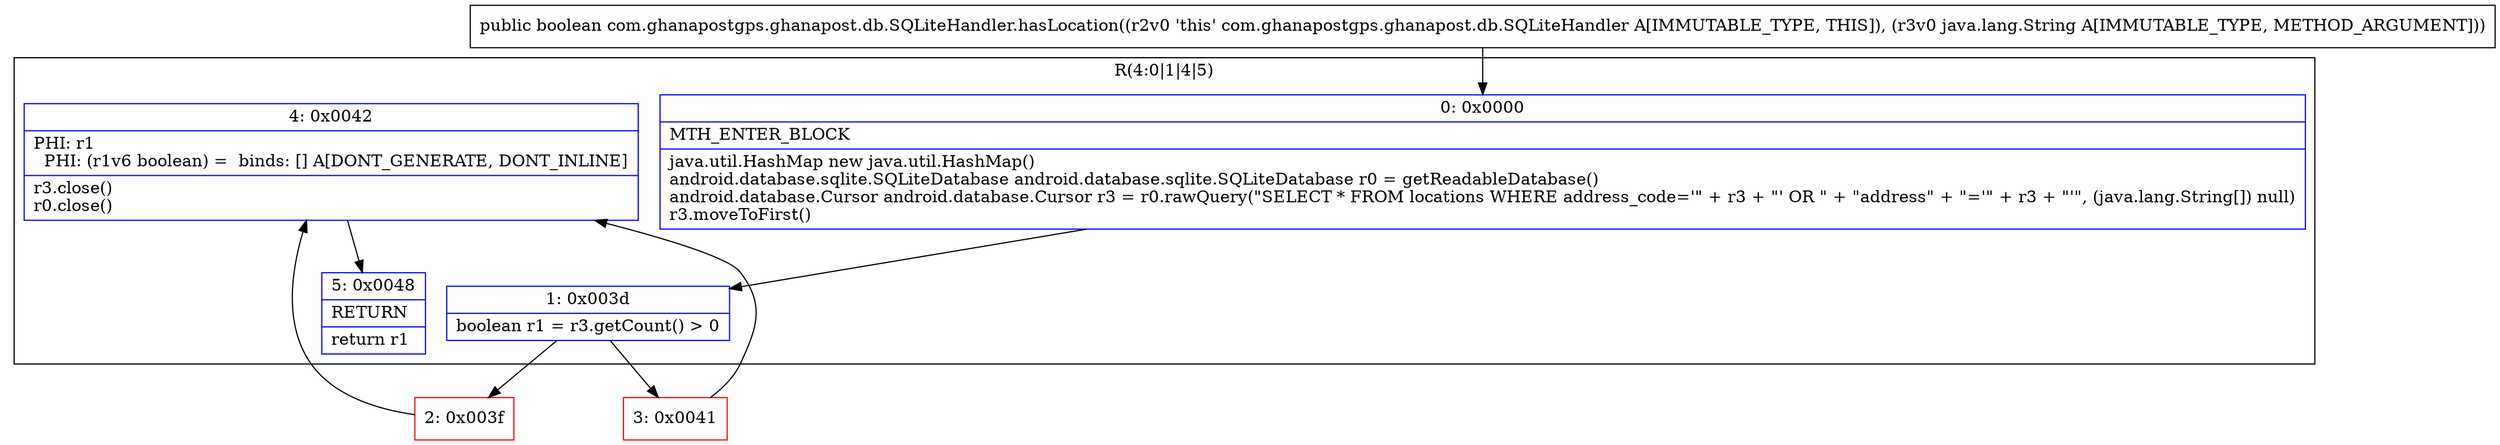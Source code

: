 digraph "CFG forcom.ghanapostgps.ghanapost.db.SQLiteHandler.hasLocation(Ljava\/lang\/String;)Z" {
subgraph cluster_Region_907234620 {
label = "R(4:0|1|4|5)";
node [shape=record,color=blue];
Node_0 [shape=record,label="{0\:\ 0x0000|MTH_ENTER_BLOCK\l|java.util.HashMap new java.util.HashMap()\landroid.database.sqlite.SQLiteDatabase android.database.sqlite.SQLiteDatabase r0 = getReadableDatabase()\landroid.database.Cursor android.database.Cursor r3 = r0.rawQuery(\"SELECT * FROM locations WHERE address_code='\" + r3 + \"' OR \" + \"address\" + \"='\" + r3 + \"'\", (java.lang.String[]) null)\lr3.moveToFirst()\l}"];
Node_1 [shape=record,label="{1\:\ 0x003d|boolean r1 = r3.getCount() \> 0\l}"];
Node_4 [shape=record,label="{4\:\ 0x0042|PHI: r1 \l  PHI: (r1v6 boolean) =  binds: [] A[DONT_GENERATE, DONT_INLINE]\l|r3.close()\lr0.close()\l}"];
Node_5 [shape=record,label="{5\:\ 0x0048|RETURN\l|return r1\l}"];
}
Node_2 [shape=record,color=red,label="{2\:\ 0x003f}"];
Node_3 [shape=record,color=red,label="{3\:\ 0x0041}"];
MethodNode[shape=record,label="{public boolean com.ghanapostgps.ghanapost.db.SQLiteHandler.hasLocation((r2v0 'this' com.ghanapostgps.ghanapost.db.SQLiteHandler A[IMMUTABLE_TYPE, THIS]), (r3v0 java.lang.String A[IMMUTABLE_TYPE, METHOD_ARGUMENT])) }"];
MethodNode -> Node_0;
Node_0 -> Node_1;
Node_1 -> Node_2;
Node_1 -> Node_3;
Node_4 -> Node_5;
Node_2 -> Node_4;
Node_3 -> Node_4;
}


